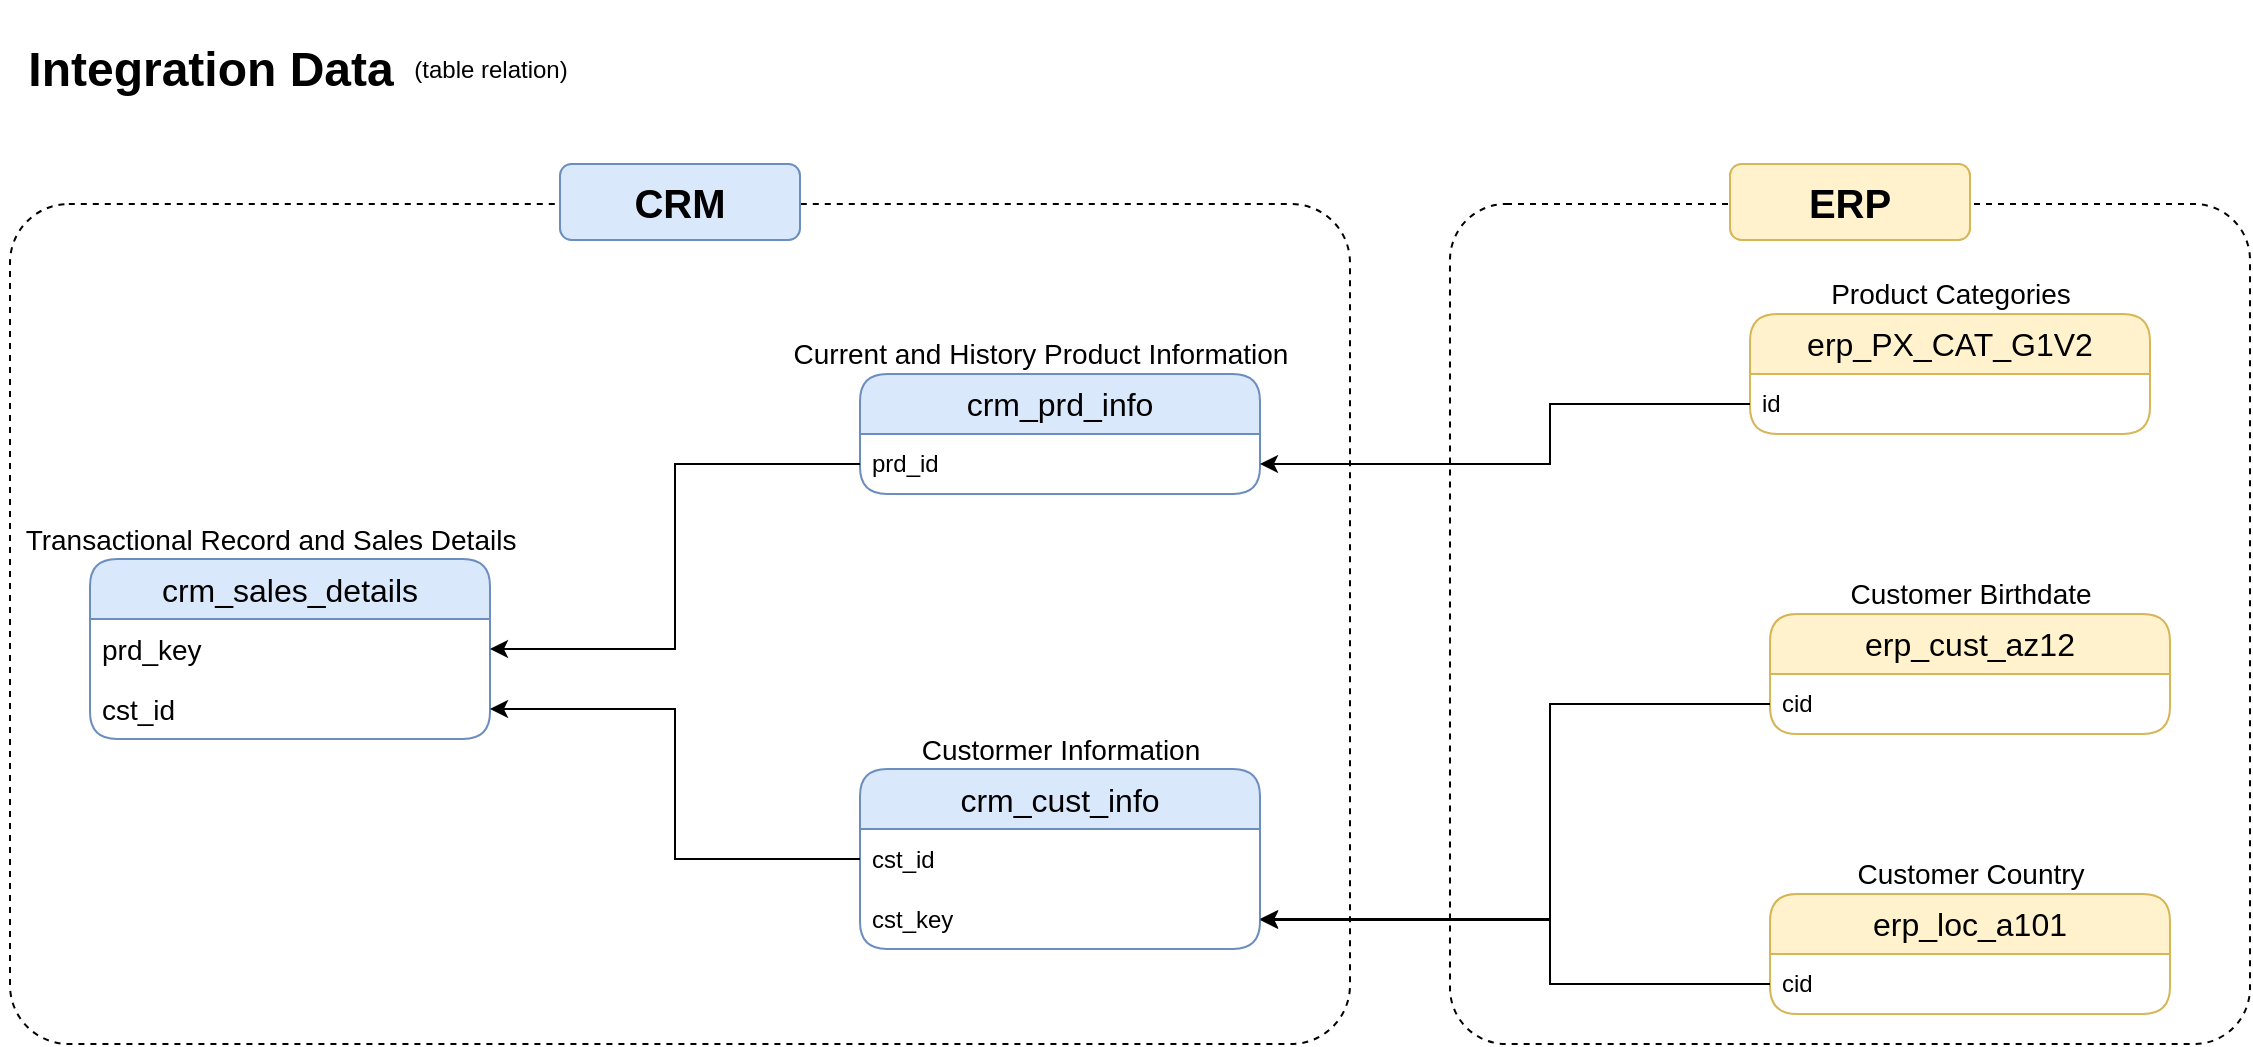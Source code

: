 <mxfile version="27.0.9">
  <diagram name="Page-1" id="7N4G3Wz7aXSjHzqM4Ebh">
    <mxGraphModel dx="428" dy="1014" grid="1" gridSize="10" guides="1" tooltips="1" connect="1" arrows="1" fold="1" page="1" pageScale="1" pageWidth="1500" pageHeight="1100" math="0" shadow="0">
      <root>
        <mxCell id="0" />
        <mxCell id="1" parent="0" />
        <mxCell id="pbz5iNjxwZzzG3Zg6_Ht-37" value="" style="rounded=1;whiteSpace=wrap;html=1;fillColor=none;dashed=1;arcSize=7;" parent="1" vertex="1">
          <mxGeometry x="20" y="120" width="670" height="420" as="geometry" />
        </mxCell>
        <mxCell id="pbz5iNjxwZzzG3Zg6_Ht-38" value="" style="rounded=1;whiteSpace=wrap;html=1;fillColor=none;dashed=1;arcSize=7;" parent="1" vertex="1">
          <mxGeometry x="740" y="120" width="400" height="420" as="geometry" />
        </mxCell>
        <mxCell id="pbz5iNjxwZzzG3Zg6_Ht-1" value="&lt;h1&gt;&lt;b&gt;Integration Data&lt;/b&gt;&lt;/h1&gt;" style="text;html=1;align=center;verticalAlign=middle;resizable=0;points=[];autosize=1;strokeColor=none;fillColor=none;" parent="1" vertex="1">
          <mxGeometry x="15" y="18" width="210" height="70" as="geometry" />
        </mxCell>
        <mxCell id="pbz5iNjxwZzzG3Zg6_Ht-2" value="(table relation)" style="text;html=1;align=center;verticalAlign=middle;resizable=0;points=[];autosize=1;strokeColor=none;fillColor=none;" parent="1" vertex="1">
          <mxGeometry x="210" y="38" width="100" height="30" as="geometry" />
        </mxCell>
        <mxCell id="pbz5iNjxwZzzG3Zg6_Ht-3" value="&lt;font style=&quot;font-size: 16px;&quot;&gt;crm_cust_info&lt;/font&gt;" style="swimlane;fontStyle=0;childLayout=stackLayout;horizontal=1;startSize=30;horizontalStack=0;resizeParent=1;resizeParentMax=0;resizeLast=0;collapsible=1;marginBottom=0;whiteSpace=wrap;html=1;rounded=1;fillColor=#dae8fc;strokeColor=#6c8ebf;" parent="1" vertex="1">
          <mxGeometry x="445" y="402.5" width="200" height="90" as="geometry" />
        </mxCell>
        <mxCell id="pbz5iNjxwZzzG3Zg6_Ht-4" value="cst_id" style="text;strokeColor=none;fillColor=none;align=left;verticalAlign=middle;spacingLeft=4;spacingRight=4;overflow=hidden;points=[[0,0.5],[1,0.5]];portConstraint=eastwest;rotatable=0;whiteSpace=wrap;html=1;" parent="pbz5iNjxwZzzG3Zg6_Ht-3" vertex="1">
          <mxGeometry y="30" width="200" height="30" as="geometry" />
        </mxCell>
        <mxCell id="pbz5iNjxwZzzG3Zg6_Ht-27" value="cst_key" style="text;strokeColor=none;fillColor=none;align=left;verticalAlign=middle;spacingLeft=4;spacingRight=4;overflow=hidden;points=[[0,0.5],[1,0.5]];portConstraint=eastwest;rotatable=0;whiteSpace=wrap;html=1;" parent="pbz5iNjxwZzzG3Zg6_Ht-3" vertex="1">
          <mxGeometry y="60" width="200" height="30" as="geometry" />
        </mxCell>
        <mxCell id="pbz5iNjxwZzzG3Zg6_Ht-7" value="&lt;font style=&quot;font-size: 16px;&quot;&gt;crm_prd_info&lt;/font&gt;" style="swimlane;fontStyle=0;childLayout=stackLayout;horizontal=1;startSize=30;horizontalStack=0;resizeParent=1;resizeParentMax=0;resizeLast=0;collapsible=1;marginBottom=0;whiteSpace=wrap;html=1;rounded=1;fillColor=#dae8fc;strokeColor=#6c8ebf;" parent="1" vertex="1">
          <mxGeometry x="445" y="205" width="200" height="60" as="geometry" />
        </mxCell>
        <mxCell id="pbz5iNjxwZzzG3Zg6_Ht-8" value="prd_id" style="text;strokeColor=none;fillColor=none;align=left;verticalAlign=middle;spacingLeft=4;spacingRight=4;overflow=hidden;points=[[0,0.5],[1,0.5]];portConstraint=eastwest;rotatable=0;whiteSpace=wrap;html=1;" parent="pbz5iNjxwZzzG3Zg6_Ht-7" vertex="1">
          <mxGeometry y="30" width="200" height="30" as="geometry" />
        </mxCell>
        <mxCell id="pbz5iNjxwZzzG3Zg6_Ht-10" value="Current and History Product Information" style="text;html=1;align=center;verticalAlign=middle;resizable=0;points=[];autosize=1;strokeColor=none;fillColor=none;fontSize=14;" parent="1" vertex="1">
          <mxGeometry x="400" y="180" width="270" height="30" as="geometry" />
        </mxCell>
        <mxCell id="pbz5iNjxwZzzG3Zg6_Ht-9" value="Custormer Information" style="text;html=1;align=center;verticalAlign=middle;resizable=0;points=[];autosize=1;strokeColor=none;fillColor=none;fontSize=14;" parent="1" vertex="1">
          <mxGeometry x="465" y="377.5" width="160" height="30" as="geometry" />
        </mxCell>
        <mxCell id="pbz5iNjxwZzzG3Zg6_Ht-13" value="&lt;font style=&quot;font-size: 16px;&quot;&gt;crm_sales_details&lt;/font&gt;" style="swimlane;fontStyle=0;childLayout=stackLayout;horizontal=1;startSize=30;horizontalStack=0;resizeParent=1;resizeParentMax=0;resizeLast=0;collapsible=1;marginBottom=0;whiteSpace=wrap;html=1;rounded=1;fillColor=#dae8fc;strokeColor=#6c8ebf;" parent="1" vertex="1">
          <mxGeometry x="60" y="297.5" width="200" height="90" as="geometry" />
        </mxCell>
        <mxCell id="pbz5iNjxwZzzG3Zg6_Ht-14" value="&lt;font style=&quot;font-size: 14px;&quot;&gt;prd_key&lt;/font&gt;" style="text;strokeColor=none;fillColor=none;align=left;verticalAlign=middle;spacingLeft=4;spacingRight=4;overflow=hidden;points=[[0,0.5],[1,0.5]];portConstraint=eastwest;rotatable=0;whiteSpace=wrap;html=1;" parent="pbz5iNjxwZzzG3Zg6_Ht-13" vertex="1">
          <mxGeometry y="30" width="200" height="30" as="geometry" />
        </mxCell>
        <mxCell id="pbz5iNjxwZzzG3Zg6_Ht-16" value="&lt;font style=&quot;font-size: 14px;&quot;&gt;cst_id&lt;/font&gt;" style="text;strokeColor=none;fillColor=none;align=left;verticalAlign=middle;spacingLeft=4;spacingRight=4;overflow=hidden;points=[[0,0.5],[1,0.5]];portConstraint=eastwest;rotatable=0;whiteSpace=wrap;html=1;" parent="pbz5iNjxwZzzG3Zg6_Ht-13" vertex="1">
          <mxGeometry y="60" width="200" height="30" as="geometry" />
        </mxCell>
        <mxCell id="pbz5iNjxwZzzG3Zg6_Ht-15" value="Transactional Record and Sales Details" style="text;html=1;align=center;verticalAlign=middle;resizable=0;points=[];autosize=1;strokeColor=none;fillColor=none;fontSize=14;" parent="1" vertex="1">
          <mxGeometry x="15" y="272.5" width="270" height="30" as="geometry" />
        </mxCell>
        <mxCell id="pbz5iNjxwZzzG3Zg6_Ht-22" style="edgeStyle=orthogonalEdgeStyle;rounded=0;orthogonalLoop=1;jettySize=auto;html=1;entryX=1;entryY=0.5;entryDx=0;entryDy=0;" parent="1" source="pbz5iNjxwZzzG3Zg6_Ht-8" target="pbz5iNjxwZzzG3Zg6_Ht-14" edge="1">
          <mxGeometry relative="1" as="geometry" />
        </mxCell>
        <mxCell id="pbz5iNjxwZzzG3Zg6_Ht-23" style="edgeStyle=orthogonalEdgeStyle;rounded=0;orthogonalLoop=1;jettySize=auto;html=1;entryX=1;entryY=0.5;entryDx=0;entryDy=0;" parent="1" source="pbz5iNjxwZzzG3Zg6_Ht-4" target="pbz5iNjxwZzzG3Zg6_Ht-16" edge="1">
          <mxGeometry relative="1" as="geometry" />
        </mxCell>
        <mxCell id="pbz5iNjxwZzzG3Zg6_Ht-24" value="Customer Birthdate" style="text;html=1;align=center;verticalAlign=middle;resizable=0;points=[];autosize=1;strokeColor=none;fillColor=none;fontSize=14;" parent="1" vertex="1">
          <mxGeometry x="930" y="300" width="140" height="30" as="geometry" />
        </mxCell>
        <mxCell id="pbz5iNjxwZzzG3Zg6_Ht-25" value="&lt;font style=&quot;font-size: 16px;&quot;&gt;erp_cust_az12&lt;/font&gt;" style="swimlane;fontStyle=0;childLayout=stackLayout;horizontal=1;startSize=30;horizontalStack=0;resizeParent=1;resizeParentMax=0;resizeLast=0;collapsible=1;marginBottom=0;whiteSpace=wrap;html=1;rounded=1;fillColor=#fff2cc;strokeColor=#d6b656;" parent="1" vertex="1">
          <mxGeometry x="900" y="325" width="200" height="60" as="geometry" />
        </mxCell>
        <mxCell id="pbz5iNjxwZzzG3Zg6_Ht-26" value="cid" style="text;strokeColor=none;fillColor=none;align=left;verticalAlign=middle;spacingLeft=4;spacingRight=4;overflow=hidden;points=[[0,0.5],[1,0.5]];portConstraint=eastwest;rotatable=0;whiteSpace=wrap;html=1;" parent="pbz5iNjxwZzzG3Zg6_Ht-25" vertex="1">
          <mxGeometry y="30" width="200" height="30" as="geometry" />
        </mxCell>
        <mxCell id="pbz5iNjxwZzzG3Zg6_Ht-28" value="&lt;font style=&quot;font-size: 16px;&quot;&gt;erp_loc_a101&lt;/font&gt;" style="swimlane;fontStyle=0;childLayout=stackLayout;horizontal=1;startSize=30;horizontalStack=0;resizeParent=1;resizeParentMax=0;resizeLast=0;collapsible=1;marginBottom=0;whiteSpace=wrap;html=1;rounded=1;fillColor=#fff2cc;strokeColor=#d6b656;" parent="1" vertex="1">
          <mxGeometry x="900" y="465" width="200" height="60" as="geometry" />
        </mxCell>
        <mxCell id="pbz5iNjxwZzzG3Zg6_Ht-29" value="cid" style="text;strokeColor=none;fillColor=none;align=left;verticalAlign=middle;spacingLeft=4;spacingRight=4;overflow=hidden;points=[[0,0.5],[1,0.5]];portConstraint=eastwest;rotatable=0;whiteSpace=wrap;html=1;" parent="pbz5iNjxwZzzG3Zg6_Ht-28" vertex="1">
          <mxGeometry y="30" width="200" height="30" as="geometry" />
        </mxCell>
        <mxCell id="pbz5iNjxwZzzG3Zg6_Ht-30" value="Customer Country" style="text;html=1;align=center;verticalAlign=middle;resizable=0;points=[];autosize=1;strokeColor=none;fillColor=none;fontSize=14;" parent="1" vertex="1">
          <mxGeometry x="930" y="440" width="140" height="30" as="geometry" />
        </mxCell>
        <mxCell id="pbz5iNjxwZzzG3Zg6_Ht-31" value="&lt;font style=&quot;font-size: 16px;&quot;&gt;erp_PX_CAT_G1V2&lt;/font&gt;" style="swimlane;fontStyle=0;childLayout=stackLayout;horizontal=1;startSize=30;horizontalStack=0;resizeParent=1;resizeParentMax=0;resizeLast=0;collapsible=1;marginBottom=0;whiteSpace=wrap;html=1;rounded=1;fillColor=#fff2cc;strokeColor=#d6b656;" parent="1" vertex="1">
          <mxGeometry x="890" y="175" width="200" height="60" as="geometry" />
        </mxCell>
        <mxCell id="pbz5iNjxwZzzG3Zg6_Ht-32" value="id" style="text;strokeColor=none;fillColor=none;align=left;verticalAlign=middle;spacingLeft=4;spacingRight=4;overflow=hidden;points=[[0,0.5],[1,0.5]];portConstraint=eastwest;rotatable=0;whiteSpace=wrap;html=1;" parent="pbz5iNjxwZzzG3Zg6_Ht-31" vertex="1">
          <mxGeometry y="30" width="200" height="30" as="geometry" />
        </mxCell>
        <mxCell id="pbz5iNjxwZzzG3Zg6_Ht-33" value="Product Categories" style="text;html=1;align=center;verticalAlign=middle;resizable=0;points=[];autosize=1;strokeColor=none;fillColor=none;fontSize=14;" parent="1" vertex="1">
          <mxGeometry x="920" y="150" width="140" height="30" as="geometry" />
        </mxCell>
        <mxCell id="pbz5iNjxwZzzG3Zg6_Ht-34" style="edgeStyle=orthogonalEdgeStyle;rounded=0;orthogonalLoop=1;jettySize=auto;html=1;entryX=1;entryY=0.5;entryDx=0;entryDy=0;" parent="1" source="pbz5iNjxwZzzG3Zg6_Ht-32" target="pbz5iNjxwZzzG3Zg6_Ht-8" edge="1">
          <mxGeometry relative="1" as="geometry">
            <Array as="points">
              <mxPoint x="790" y="220" />
              <mxPoint x="790" y="250" />
            </Array>
          </mxGeometry>
        </mxCell>
        <mxCell id="pbz5iNjxwZzzG3Zg6_Ht-35" style="edgeStyle=orthogonalEdgeStyle;rounded=0;orthogonalLoop=1;jettySize=auto;html=1;entryX=1;entryY=0.5;entryDx=0;entryDy=0;" parent="1" source="pbz5iNjxwZzzG3Zg6_Ht-26" target="pbz5iNjxwZzzG3Zg6_Ht-27" edge="1">
          <mxGeometry relative="1" as="geometry">
            <Array as="points">
              <mxPoint x="790" y="370" />
              <mxPoint x="790" y="478" />
            </Array>
          </mxGeometry>
        </mxCell>
        <mxCell id="pbz5iNjxwZzzG3Zg6_Ht-36" style="edgeStyle=orthogonalEdgeStyle;rounded=0;orthogonalLoop=1;jettySize=auto;html=1;" parent="1" source="pbz5iNjxwZzzG3Zg6_Ht-29" target="pbz5iNjxwZzzG3Zg6_Ht-27" edge="1">
          <mxGeometry relative="1" as="geometry">
            <Array as="points">
              <mxPoint x="790" y="510" />
              <mxPoint x="790" y="478" />
            </Array>
          </mxGeometry>
        </mxCell>
        <mxCell id="pbz5iNjxwZzzG3Zg6_Ht-42" value="&lt;b&gt;&lt;font&gt;CRM&lt;/font&gt;&lt;/b&gt;" style="rounded=1;whiteSpace=wrap;html=1;fontSize=20;fillColor=#dae8fc;strokeColor=#6c8ebf;" parent="1" vertex="1">
          <mxGeometry x="295" y="100" width="120" height="38" as="geometry" />
        </mxCell>
        <mxCell id="pbz5iNjxwZzzG3Zg6_Ht-43" value="&lt;b&gt;ERP&lt;/b&gt;" style="rounded=1;whiteSpace=wrap;html=1;fontSize=20;fillColor=#fff2cc;strokeColor=#d6b656;" parent="1" vertex="1">
          <mxGeometry x="880" y="100" width="120" height="38" as="geometry" />
        </mxCell>
      </root>
    </mxGraphModel>
  </diagram>
</mxfile>
